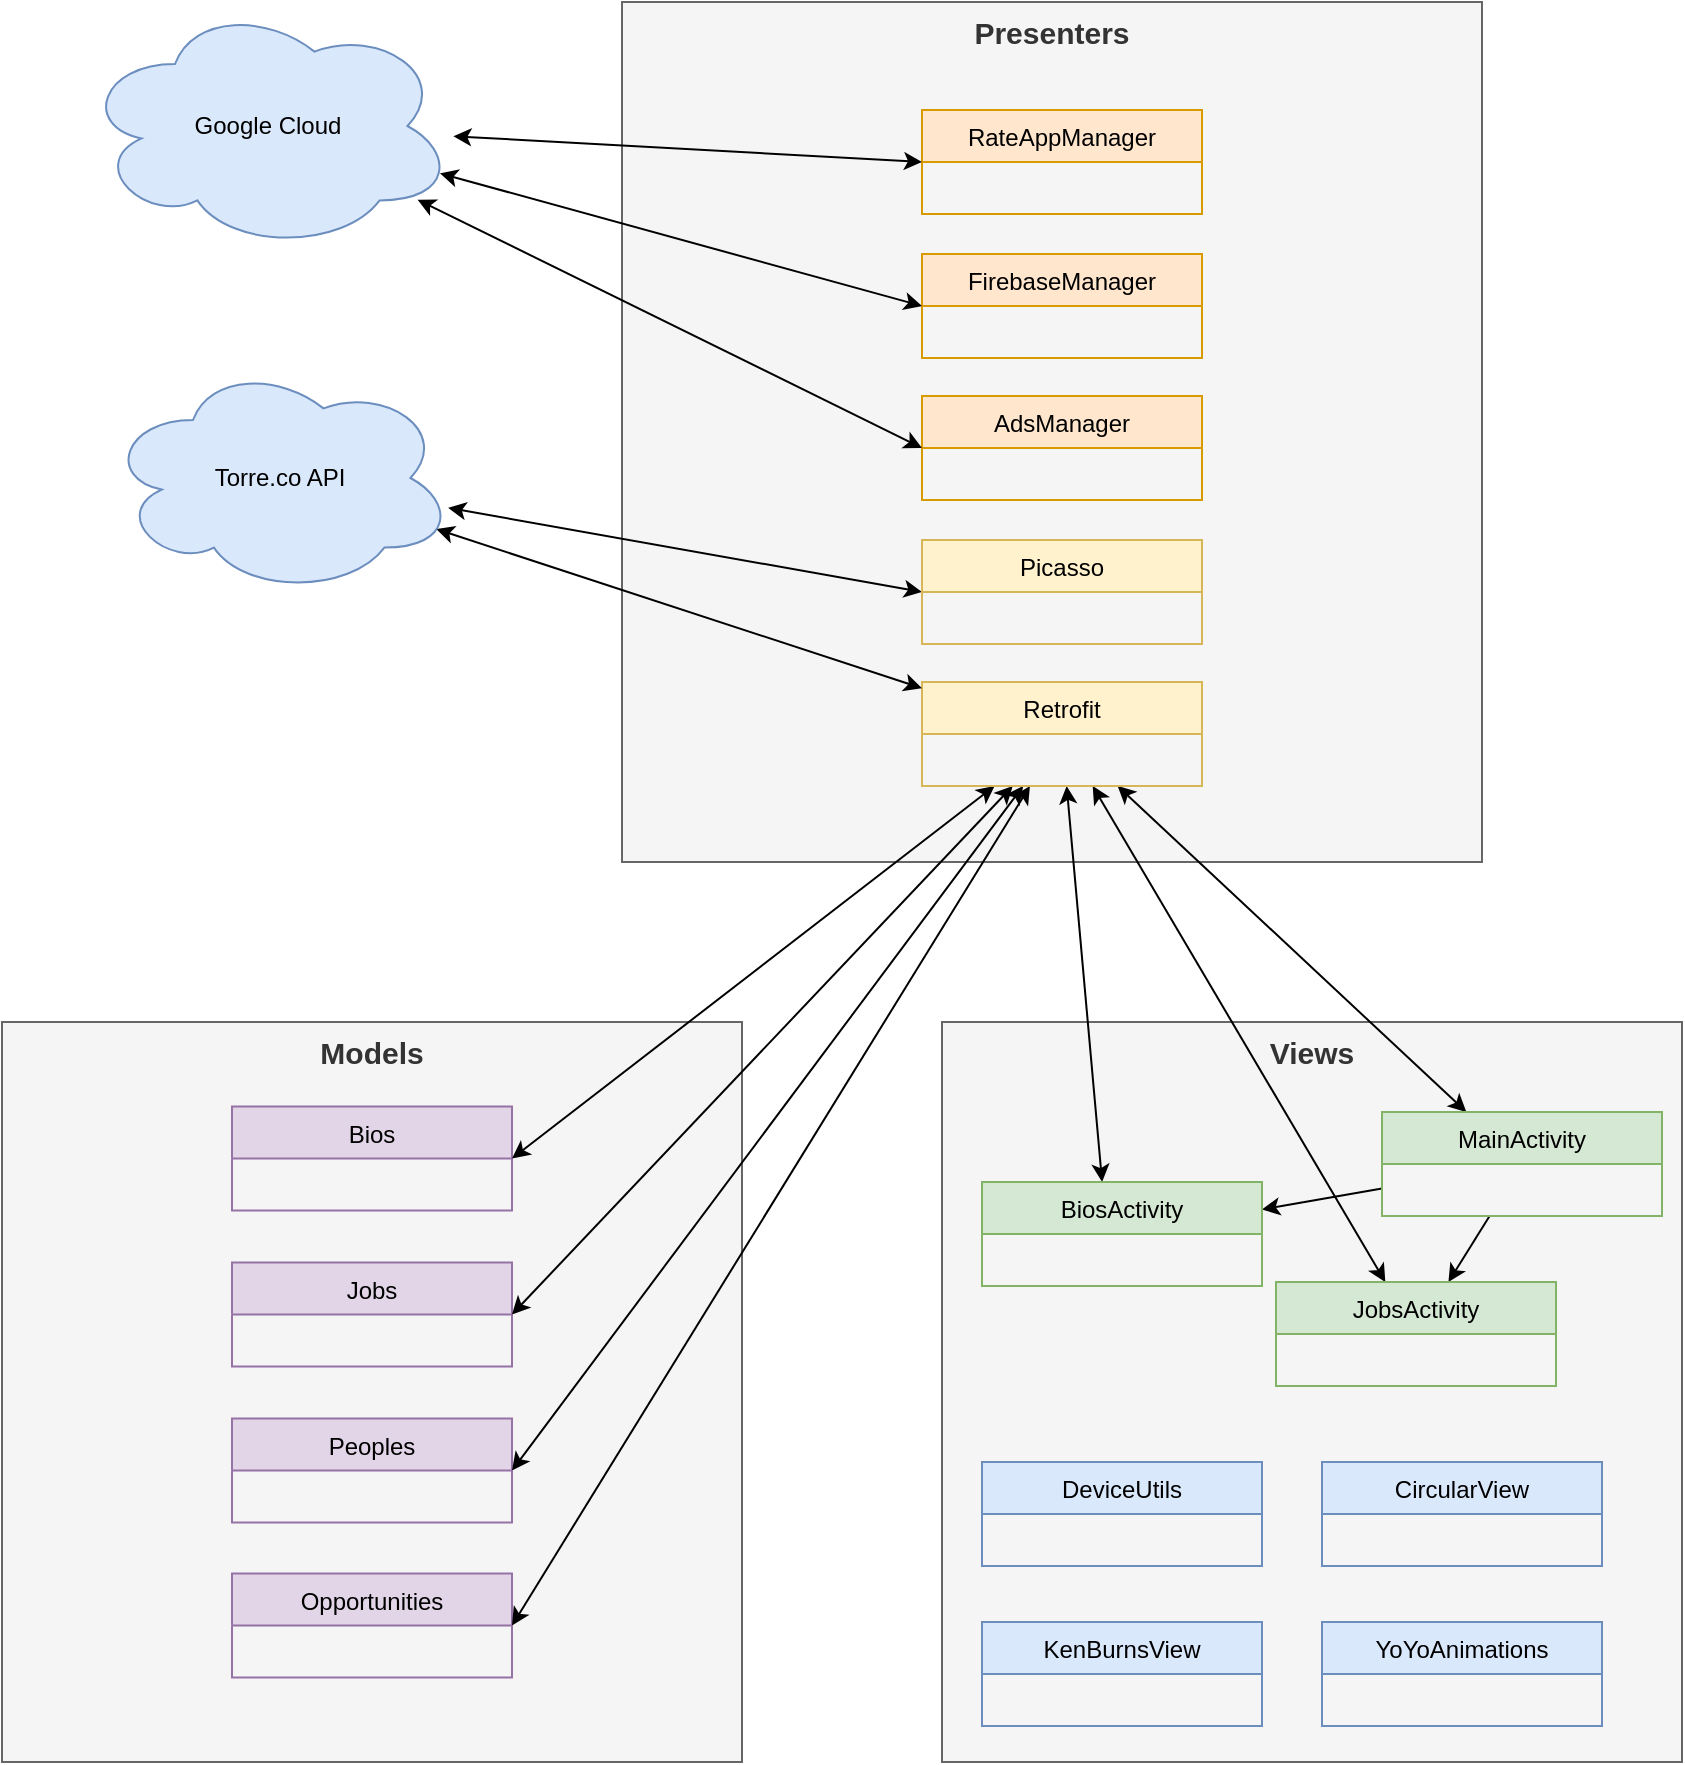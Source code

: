 <mxfile version="14.9.2" type="github">
  <diagram id="C5RBs43oDa-KdzZeNtuy" name="Page-1">
    <mxGraphModel dx="1422" dy="762" grid="1" gridSize="10" guides="1" tooltips="1" connect="1" arrows="1" fold="1" page="1" pageScale="1" pageWidth="827" pageHeight="1169" math="0" shadow="0">
      <root>
        <mxCell id="WIyWlLk6GJQsqaUBKTNV-0" />
        <mxCell id="WIyWlLk6GJQsqaUBKTNV-1" parent="WIyWlLk6GJQsqaUBKTNV-0" />
        <mxCell id="sBFdFRV3hhYaXsGBTGsZ-0" value="Views" style="whiteSpace=wrap;html=1;aspect=fixed;verticalAlign=top;align=center;fillColor=#f5f5f5;strokeColor=#666666;fontColor=#333333;fontStyle=1;fontSize=15;" vertex="1" parent="WIyWlLk6GJQsqaUBKTNV-1">
          <mxGeometry x="520" y="550" width="370" height="370" as="geometry" />
        </mxCell>
        <mxCell id="sBFdFRV3hhYaXsGBTGsZ-1" value="Presenters" style="whiteSpace=wrap;html=1;aspect=fixed;verticalAlign=top;align=center;fillColor=#f5f5f5;strokeColor=#666666;fontColor=#333333;fontStyle=1;fontSize=15;" vertex="1" parent="WIyWlLk6GJQsqaUBKTNV-1">
          <mxGeometry x="360" y="40" width="430" height="430" as="geometry" />
        </mxCell>
        <mxCell id="sBFdFRV3hhYaXsGBTGsZ-2" value="Models" style="whiteSpace=wrap;html=1;aspect=fixed;verticalAlign=top;align=center;fillColor=#f5f5f5;strokeColor=#666666;fontColor=#333333;fontStyle=1;fontSize=15;" vertex="1" parent="WIyWlLk6GJQsqaUBKTNV-1">
          <mxGeometry x="50" y="550" width="370" height="370" as="geometry" />
        </mxCell>
        <mxCell id="sBFdFRV3hhYaXsGBTGsZ-13" value="Bios" style="swimlane;fontStyle=0;childLayout=stackLayout;horizontal=1;startSize=26;horizontalStack=0;resizeParent=1;resizeParentMax=0;resizeLast=0;collapsible=1;marginBottom=0;align=center;verticalAlign=top;fillColor=#e1d5e7;strokeColor=#9673a6;" vertex="1" parent="WIyWlLk6GJQsqaUBKTNV-1">
          <mxGeometry x="165" y="592.25" width="140" height="52" as="geometry" />
        </mxCell>
        <mxCell id="sBFdFRV3hhYaXsGBTGsZ-17" value="Jobs" style="swimlane;fontStyle=0;childLayout=stackLayout;horizontal=1;startSize=26;horizontalStack=0;resizeParent=1;resizeParentMax=0;resizeLast=0;collapsible=1;marginBottom=0;align=center;verticalAlign=top;fillColor=#e1d5e7;strokeColor=#9673a6;" vertex="1" parent="WIyWlLk6GJQsqaUBKTNV-1">
          <mxGeometry x="165" y="670.25" width="140" height="52" as="geometry" />
        </mxCell>
        <mxCell id="sBFdFRV3hhYaXsGBTGsZ-18" value="Peoples" style="swimlane;fontStyle=0;childLayout=stackLayout;horizontal=1;startSize=26;horizontalStack=0;resizeParent=1;resizeParentMax=0;resizeLast=0;collapsible=1;marginBottom=0;align=center;verticalAlign=top;fillColor=#e1d5e7;strokeColor=#9673a6;" vertex="1" parent="WIyWlLk6GJQsqaUBKTNV-1">
          <mxGeometry x="165" y="748.25" width="140" height="52" as="geometry" />
        </mxCell>
        <mxCell id="sBFdFRV3hhYaXsGBTGsZ-19" value="Opportunities" style="swimlane;fontStyle=0;childLayout=stackLayout;horizontal=1;startSize=26;horizontalStack=0;resizeParent=1;resizeParentMax=0;resizeLast=0;collapsible=1;marginBottom=0;align=center;verticalAlign=top;fillColor=#e1d5e7;strokeColor=#9673a6;" vertex="1" parent="WIyWlLk6GJQsqaUBKTNV-1">
          <mxGeometry x="165" y="825.75" width="140" height="52" as="geometry" />
        </mxCell>
        <mxCell id="sBFdFRV3hhYaXsGBTGsZ-20" value="RateAppManager" style="swimlane;fontStyle=0;childLayout=stackLayout;horizontal=1;startSize=26;fillColor=#ffe6cc;horizontalStack=0;resizeParent=1;resizeParentMax=0;resizeLast=0;collapsible=1;marginBottom=0;align=center;verticalAlign=top;strokeColor=#d79b00;" vertex="1" parent="WIyWlLk6GJQsqaUBKTNV-1">
          <mxGeometry x="510" y="94" width="140" height="52" as="geometry" />
        </mxCell>
        <mxCell id="sBFdFRV3hhYaXsGBTGsZ-24" value="FirebaseManager" style="swimlane;fontStyle=0;childLayout=stackLayout;horizontal=1;startSize=26;fillColor=#ffe6cc;horizontalStack=0;resizeParent=1;resizeParentMax=0;resizeLast=0;collapsible=1;marginBottom=0;align=center;verticalAlign=top;strokeColor=#d79b00;" vertex="1" parent="WIyWlLk6GJQsqaUBKTNV-1">
          <mxGeometry x="510" y="166" width="140" height="52" as="geometry" />
        </mxCell>
        <mxCell id="sBFdFRV3hhYaXsGBTGsZ-25" value="AdsManager" style="swimlane;fontStyle=0;childLayout=stackLayout;horizontal=1;startSize=26;fillColor=#ffe6cc;horizontalStack=0;resizeParent=1;resizeParentMax=0;resizeLast=0;collapsible=1;marginBottom=0;align=center;verticalAlign=top;strokeColor=#d79b00;" vertex="1" parent="WIyWlLk6GJQsqaUBKTNV-1">
          <mxGeometry x="510" y="237" width="140" height="52" as="geometry" />
        </mxCell>
        <mxCell id="sBFdFRV3hhYaXsGBTGsZ-33" style="edgeStyle=none;orthogonalLoop=1;jettySize=auto;html=1;entryX=1;entryY=0.5;entryDx=0;entryDy=0;startArrow=classic;startFill=1;strokeColor=#000000;" edge="1" parent="WIyWlLk6GJQsqaUBKTNV-1" source="sBFdFRV3hhYaXsGBTGsZ-26" target="sBFdFRV3hhYaXsGBTGsZ-13">
          <mxGeometry relative="1" as="geometry" />
        </mxCell>
        <mxCell id="sBFdFRV3hhYaXsGBTGsZ-34" style="edgeStyle=none;orthogonalLoop=1;jettySize=auto;html=1;entryX=1;entryY=0.5;entryDx=0;entryDy=0;startArrow=classic;startFill=1;strokeColor=#000000;" edge="1" parent="WIyWlLk6GJQsqaUBKTNV-1" source="sBFdFRV3hhYaXsGBTGsZ-26" target="sBFdFRV3hhYaXsGBTGsZ-17">
          <mxGeometry relative="1" as="geometry" />
        </mxCell>
        <mxCell id="sBFdFRV3hhYaXsGBTGsZ-35" style="edgeStyle=none;orthogonalLoop=1;jettySize=auto;html=1;entryX=1;entryY=0.5;entryDx=0;entryDy=0;startArrow=classic;startFill=1;strokeColor=#000000;" edge="1" parent="WIyWlLk6GJQsqaUBKTNV-1" source="sBFdFRV3hhYaXsGBTGsZ-26" target="sBFdFRV3hhYaXsGBTGsZ-18">
          <mxGeometry relative="1" as="geometry" />
        </mxCell>
        <mxCell id="sBFdFRV3hhYaXsGBTGsZ-36" style="edgeStyle=none;orthogonalLoop=1;jettySize=auto;html=1;entryX=1;entryY=0.5;entryDx=0;entryDy=0;startArrow=classic;startFill=1;strokeColor=#000000;" edge="1" parent="WIyWlLk6GJQsqaUBKTNV-1" source="sBFdFRV3hhYaXsGBTGsZ-26" target="sBFdFRV3hhYaXsGBTGsZ-19">
          <mxGeometry relative="1" as="geometry" />
        </mxCell>
        <mxCell id="sBFdFRV3hhYaXsGBTGsZ-52" style="edgeStyle=none;orthogonalLoop=1;jettySize=auto;html=1;startArrow=classic;startFill=1;strokeColor=#000000;" edge="1" parent="WIyWlLk6GJQsqaUBKTNV-1" source="sBFdFRV3hhYaXsGBTGsZ-26" target="sBFdFRV3hhYaXsGBTGsZ-42">
          <mxGeometry relative="1" as="geometry" />
        </mxCell>
        <mxCell id="sBFdFRV3hhYaXsGBTGsZ-53" style="edgeStyle=none;orthogonalLoop=1;jettySize=auto;html=1;entryX=0.429;entryY=0;entryDx=0;entryDy=0;entryPerimeter=0;startArrow=classic;startFill=1;strokeColor=#000000;" edge="1" parent="WIyWlLk6GJQsqaUBKTNV-1" source="sBFdFRV3hhYaXsGBTGsZ-26" target="sBFdFRV3hhYaXsGBTGsZ-47">
          <mxGeometry relative="1" as="geometry" />
        </mxCell>
        <mxCell id="sBFdFRV3hhYaXsGBTGsZ-54" style="edgeStyle=none;orthogonalLoop=1;jettySize=auto;html=1;startArrow=classic;startFill=1;strokeColor=#000000;" edge="1" parent="WIyWlLk6GJQsqaUBKTNV-1" source="sBFdFRV3hhYaXsGBTGsZ-26" target="sBFdFRV3hhYaXsGBTGsZ-46">
          <mxGeometry relative="1" as="geometry" />
        </mxCell>
        <mxCell id="sBFdFRV3hhYaXsGBTGsZ-26" value="Retrofit" style="swimlane;fontStyle=0;childLayout=stackLayout;horizontal=1;startSize=26;fillColor=#fff2cc;horizontalStack=0;resizeParent=1;resizeParentMax=0;resizeLast=0;collapsible=1;marginBottom=0;align=center;verticalAlign=top;strokeColor=#d6b656;" vertex="1" parent="WIyWlLk6GJQsqaUBKTNV-1">
          <mxGeometry x="510" y="380" width="140" height="52" as="geometry" />
        </mxCell>
        <mxCell id="sBFdFRV3hhYaXsGBTGsZ-30" style="edgeStyle=none;orthogonalLoop=1;jettySize=auto;html=1;entryX=0;entryY=0.5;entryDx=0;entryDy=0;startArrow=classic;startFill=1;strokeColor=#000000;" edge="1" parent="WIyWlLk6GJQsqaUBKTNV-1" source="sBFdFRV3hhYaXsGBTGsZ-27" target="sBFdFRV3hhYaXsGBTGsZ-20">
          <mxGeometry relative="1" as="geometry" />
        </mxCell>
        <mxCell id="sBFdFRV3hhYaXsGBTGsZ-31" style="edgeStyle=none;orthogonalLoop=1;jettySize=auto;html=1;entryX=0;entryY=0.5;entryDx=0;entryDy=0;startArrow=classic;startFill=1;strokeColor=#000000;" edge="1" parent="WIyWlLk6GJQsqaUBKTNV-1" source="sBFdFRV3hhYaXsGBTGsZ-27" target="sBFdFRV3hhYaXsGBTGsZ-24">
          <mxGeometry relative="1" as="geometry" />
        </mxCell>
        <mxCell id="sBFdFRV3hhYaXsGBTGsZ-32" style="edgeStyle=none;orthogonalLoop=1;jettySize=auto;html=1;entryX=0;entryY=0.5;entryDx=0;entryDy=0;startArrow=classic;startFill=1;strokeColor=#000000;" edge="1" parent="WIyWlLk6GJQsqaUBKTNV-1" source="sBFdFRV3hhYaXsGBTGsZ-27" target="sBFdFRV3hhYaXsGBTGsZ-25">
          <mxGeometry relative="1" as="geometry" />
        </mxCell>
        <mxCell id="sBFdFRV3hhYaXsGBTGsZ-27" value="Google Cloud" style="ellipse;shape=cloud;whiteSpace=wrap;html=1;align=center;verticalAlign=middle;fillColor=#dae8fc;strokeColor=#6c8ebf;" vertex="1" parent="WIyWlLk6GJQsqaUBKTNV-1">
          <mxGeometry x="90" y="40" width="186" height="124" as="geometry" />
        </mxCell>
        <mxCell id="sBFdFRV3hhYaXsGBTGsZ-29" style="orthogonalLoop=1;jettySize=auto;html=1;startArrow=classic;startFill=1;" edge="1" parent="WIyWlLk6GJQsqaUBKTNV-1" source="sBFdFRV3hhYaXsGBTGsZ-28" target="sBFdFRV3hhYaXsGBTGsZ-26">
          <mxGeometry relative="1" as="geometry" />
        </mxCell>
        <mxCell id="sBFdFRV3hhYaXsGBTGsZ-41" style="edgeStyle=none;orthogonalLoop=1;jettySize=auto;html=1;entryX=0;entryY=0.5;entryDx=0;entryDy=0;startArrow=classic;startFill=1;strokeColor=#000000;" edge="1" parent="WIyWlLk6GJQsqaUBKTNV-1" source="sBFdFRV3hhYaXsGBTGsZ-28" target="sBFdFRV3hhYaXsGBTGsZ-37">
          <mxGeometry relative="1" as="geometry" />
        </mxCell>
        <mxCell id="sBFdFRV3hhYaXsGBTGsZ-28" value="Torre.co API" style="ellipse;shape=cloud;whiteSpace=wrap;html=1;align=center;verticalAlign=middle;fillColor=#dae8fc;strokeColor=#6c8ebf;" vertex="1" parent="WIyWlLk6GJQsqaUBKTNV-1">
          <mxGeometry x="102" y="220" width="174" height="116" as="geometry" />
        </mxCell>
        <mxCell id="sBFdFRV3hhYaXsGBTGsZ-37" value="Picasso" style="swimlane;fontStyle=0;childLayout=stackLayout;horizontal=1;startSize=26;fillColor=#fff2cc;horizontalStack=0;resizeParent=1;resizeParentMax=0;resizeLast=0;collapsible=1;marginBottom=0;align=center;verticalAlign=middle;strokeColor=#d6b656;" vertex="1" parent="WIyWlLk6GJQsqaUBKTNV-1">
          <mxGeometry x="510" y="309" width="140" height="52" as="geometry" />
        </mxCell>
        <mxCell id="sBFdFRV3hhYaXsGBTGsZ-49" style="edgeStyle=none;orthogonalLoop=1;jettySize=auto;html=1;startArrow=none;startFill=0;strokeColor=#000000;" edge="1" parent="WIyWlLk6GJQsqaUBKTNV-1" source="sBFdFRV3hhYaXsGBTGsZ-42" target="sBFdFRV3hhYaXsGBTGsZ-47">
          <mxGeometry relative="1" as="geometry" />
        </mxCell>
        <mxCell id="sBFdFRV3hhYaXsGBTGsZ-50" style="edgeStyle=none;orthogonalLoop=1;jettySize=auto;html=1;startArrow=none;startFill=0;strokeColor=#000000;" edge="1" parent="WIyWlLk6GJQsqaUBKTNV-1" source="sBFdFRV3hhYaXsGBTGsZ-42" target="sBFdFRV3hhYaXsGBTGsZ-46">
          <mxGeometry relative="1" as="geometry" />
        </mxCell>
        <mxCell id="sBFdFRV3hhYaXsGBTGsZ-42" value="MainActivity" style="swimlane;fontStyle=0;childLayout=stackLayout;horizontal=1;startSize=26;fillColor=#d5e8d4;horizontalStack=0;resizeParent=1;resizeParentMax=0;resizeLast=0;collapsible=1;marginBottom=0;align=center;verticalAlign=middle;strokeColor=#82b366;" vertex="1" parent="WIyWlLk6GJQsqaUBKTNV-1">
          <mxGeometry x="740" y="595" width="140" height="52" as="geometry" />
        </mxCell>
        <mxCell id="sBFdFRV3hhYaXsGBTGsZ-46" value="JobsActivity" style="swimlane;fontStyle=0;childLayout=stackLayout;horizontal=1;startSize=26;fillColor=#d5e8d4;horizontalStack=0;resizeParent=1;resizeParentMax=0;resizeLast=0;collapsible=1;marginBottom=0;align=center;verticalAlign=middle;strokeColor=#82b366;" vertex="1" parent="WIyWlLk6GJQsqaUBKTNV-1">
          <mxGeometry x="687" y="680" width="140" height="52" as="geometry" />
        </mxCell>
        <mxCell id="sBFdFRV3hhYaXsGBTGsZ-47" value="BiosActivity" style="swimlane;fontStyle=0;childLayout=stackLayout;horizontal=1;startSize=26;fillColor=#d5e8d4;horizontalStack=0;resizeParent=1;resizeParentMax=0;resizeLast=0;collapsible=1;marginBottom=0;align=center;verticalAlign=middle;strokeColor=#82b366;" vertex="1" parent="WIyWlLk6GJQsqaUBKTNV-1">
          <mxGeometry x="540" y="630" width="140" height="52" as="geometry" />
        </mxCell>
        <mxCell id="sBFdFRV3hhYaXsGBTGsZ-48" value="DeviceUtils" style="swimlane;fontStyle=0;childLayout=stackLayout;horizontal=1;startSize=26;fillColor=#dae8fc;horizontalStack=0;resizeParent=1;resizeParentMax=0;resizeLast=0;collapsible=1;marginBottom=0;align=center;verticalAlign=middle;strokeColor=#6c8ebf;" vertex="1" parent="WIyWlLk6GJQsqaUBKTNV-1">
          <mxGeometry x="540" y="770" width="140" height="52" as="geometry" />
        </mxCell>
        <mxCell id="sBFdFRV3hhYaXsGBTGsZ-55" value="KenBurnsView" style="swimlane;fontStyle=0;childLayout=stackLayout;horizontal=1;startSize=26;fillColor=#dae8fc;horizontalStack=0;resizeParent=1;resizeParentMax=0;resizeLast=0;collapsible=1;marginBottom=0;align=center;verticalAlign=middle;strokeColor=#6c8ebf;" vertex="1" parent="WIyWlLk6GJQsqaUBKTNV-1">
          <mxGeometry x="540" y="850" width="140" height="52" as="geometry" />
        </mxCell>
        <mxCell id="sBFdFRV3hhYaXsGBTGsZ-56" value="CircularView" style="swimlane;fontStyle=0;childLayout=stackLayout;horizontal=1;startSize=26;fillColor=#dae8fc;horizontalStack=0;resizeParent=1;resizeParentMax=0;resizeLast=0;collapsible=1;marginBottom=0;align=center;verticalAlign=middle;strokeColor=#6c8ebf;" vertex="1" parent="WIyWlLk6GJQsqaUBKTNV-1">
          <mxGeometry x="710" y="770" width="140" height="52" as="geometry" />
        </mxCell>
        <mxCell id="sBFdFRV3hhYaXsGBTGsZ-57" value="YoYoAnimations" style="swimlane;fontStyle=0;childLayout=stackLayout;horizontal=1;startSize=26;fillColor=#dae8fc;horizontalStack=0;resizeParent=1;resizeParentMax=0;resizeLast=0;collapsible=1;marginBottom=0;align=center;verticalAlign=middle;strokeColor=#6c8ebf;" vertex="1" parent="WIyWlLk6GJQsqaUBKTNV-1">
          <mxGeometry x="710" y="850" width="140" height="52" as="geometry" />
        </mxCell>
      </root>
    </mxGraphModel>
  </diagram>
</mxfile>
